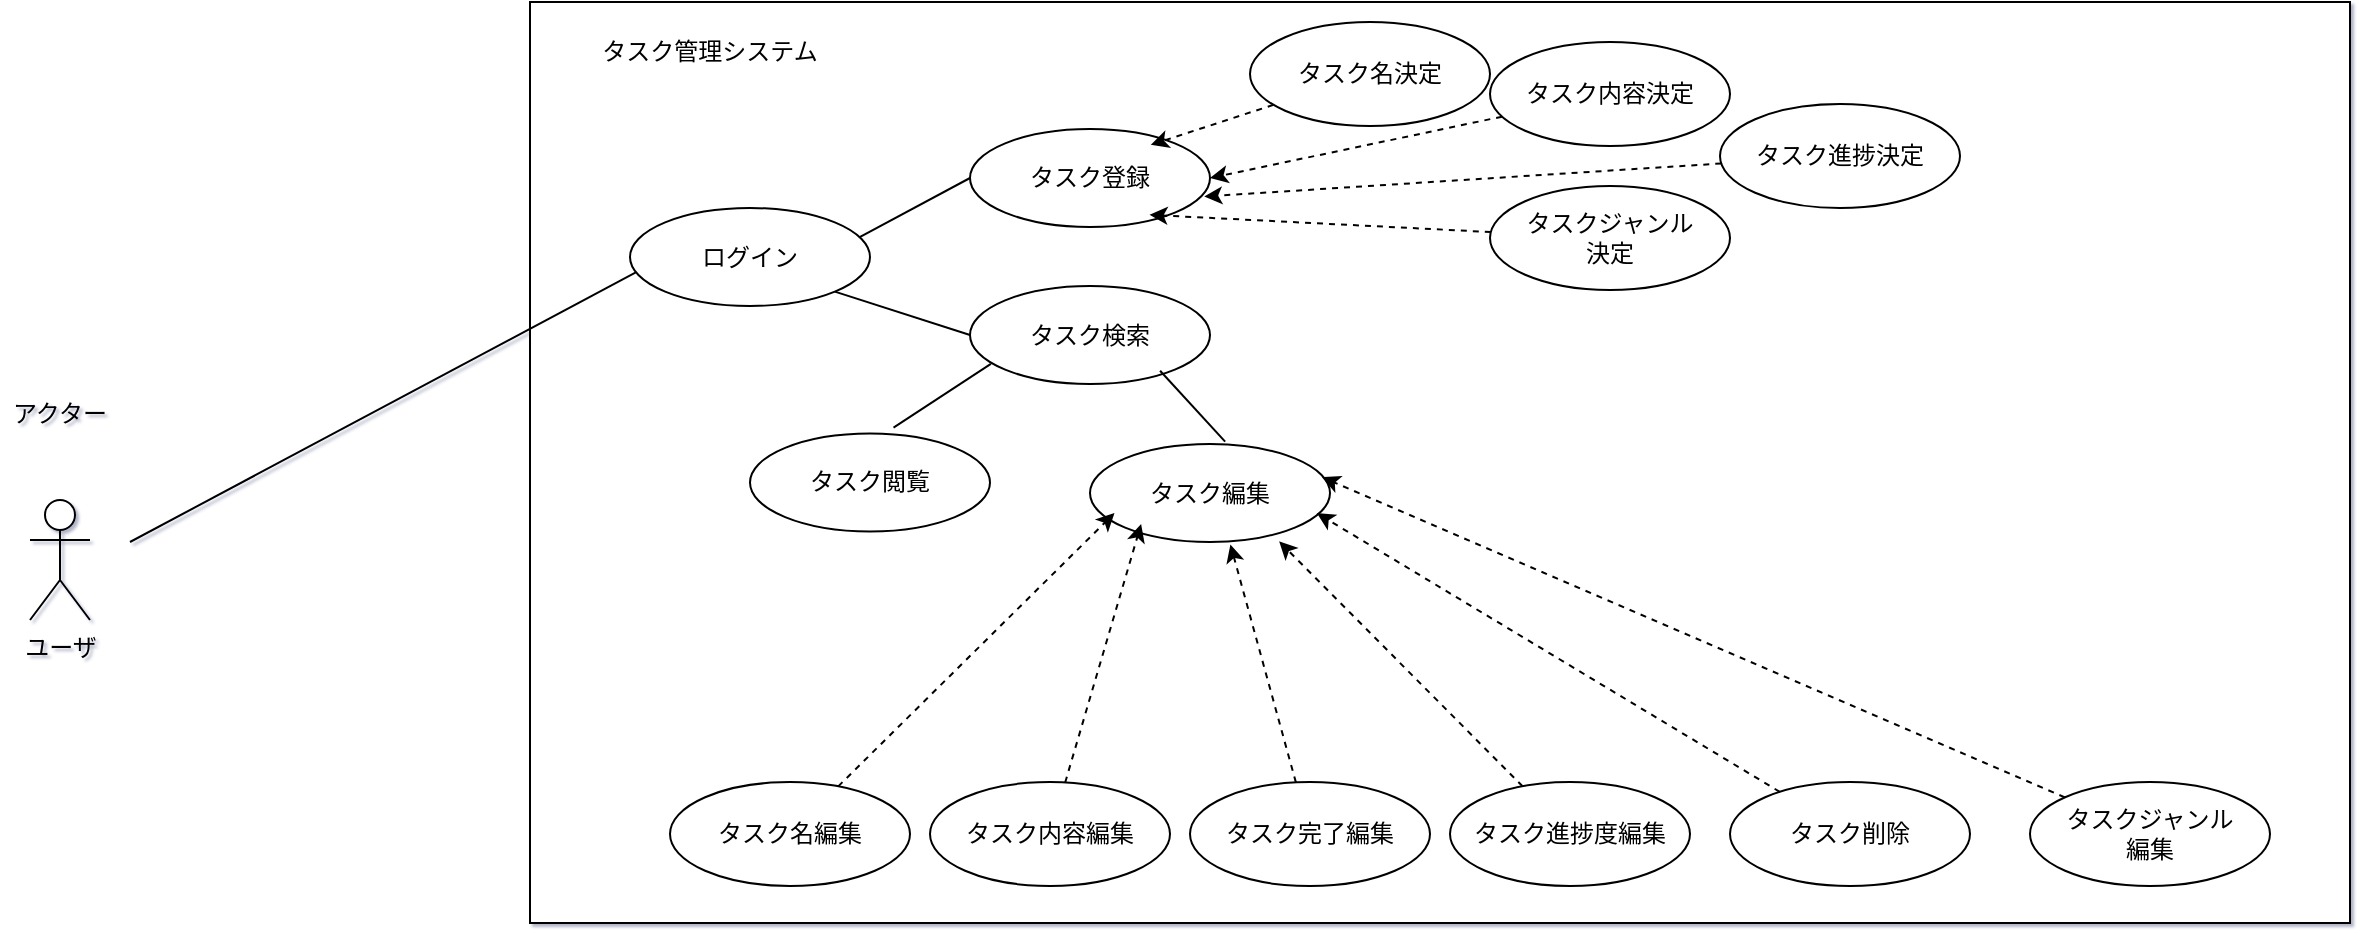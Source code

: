 <mxfile>
    <diagram id="E-xOn_eW-BrYlavdOUFD" name="ページ1">
        <mxGraphModel dx="1066" dy="713" grid="1" gridSize="10" guides="1" tooltips="1" connect="1" arrows="1" fold="1" page="1" pageScale="1" pageWidth="827" pageHeight="1169" background="#FFFFFF" math="0" shadow="1">
            <root>
                <mxCell id="0"/>
                <mxCell id="1" parent="0"/>
                <mxCell id="2" value="ユーザ" style="shape=umlActor;verticalLabelPosition=bottom;verticalAlign=top;html=1;outlineConnect=0;" parent="1" vertex="1">
                    <mxGeometry x="30" y="279" width="30" height="60" as="geometry"/>
                </mxCell>
                <mxCell id="6" value="" style="whiteSpace=wrap;html=1;" parent="1" vertex="1">
                    <mxGeometry x="280" y="30" width="910" height="460.5" as="geometry"/>
                </mxCell>
                <mxCell id="7" value="タスク管理システム" style="text;html=1;align=center;verticalAlign=middle;whiteSpace=wrap;rounded=0;" parent="1" vertex="1">
                    <mxGeometry x="300" y="40" width="140" height="30" as="geometry"/>
                </mxCell>
                <mxCell id="12" value="" style="endArrow=none;html=1;fontFamily=Helvetica;fontSize=12;fontColor=default;entryX=0.036;entryY=0.642;entryDx=0;entryDy=0;entryPerimeter=0;" parent="1" target="28" edge="1">
                    <mxGeometry width="50" height="50" relative="1" as="geometry">
                        <mxPoint x="80" y="300" as="sourcePoint"/>
                        <mxPoint x="310" y="269.5" as="targetPoint"/>
                    </mxGeometry>
                </mxCell>
                <mxCell id="21" value="アクター" style="text;html=1;align=center;verticalAlign=middle;whiteSpace=wrap;rounded=0;fontFamily=Helvetica;fontSize=12;fontColor=default;" parent="1" vertex="1">
                    <mxGeometry x="15" y="221" width="60" height="30" as="geometry"/>
                </mxCell>
                <mxCell id="25" value="&lt;span style=&quot;color: rgb(0, 0, 0);&quot;&gt;タスク閲覧&lt;/span&gt;" style="ellipse;whiteSpace=wrap;html=1;strokeColor=default;align=center;verticalAlign=middle;fontFamily=Helvetica;fontSize=12;fontColor=default;fillColor=default;" parent="1" vertex="1">
                    <mxGeometry x="390" y="245.75" width="120" height="49" as="geometry"/>
                </mxCell>
                <mxCell id="26" value="&lt;span style=&quot;color: rgb(0, 0, 0);&quot;&gt;タスク検索&lt;/span&gt;" style="ellipse;whiteSpace=wrap;html=1;strokeColor=default;align=center;verticalAlign=middle;fontFamily=Helvetica;fontSize=12;fontColor=default;fillColor=default;" parent="1" vertex="1">
                    <mxGeometry x="500" y="172" width="120" height="49" as="geometry"/>
                </mxCell>
                <mxCell id="27" value="&lt;span style=&quot;color: rgb(0, 0, 0);&quot;&gt;タスク登録&lt;/span&gt;" style="ellipse;whiteSpace=wrap;html=1;strokeColor=default;align=center;verticalAlign=middle;fontFamily=Helvetica;fontSize=12;fontColor=default;fillColor=default;" parent="1" vertex="1">
                    <mxGeometry x="500" y="93.5" width="120" height="49" as="geometry"/>
                </mxCell>
                <mxCell id="28" value="&lt;span style=&quot;color: rgb(0, 0, 0);&quot;&gt;ログイン&lt;/span&gt;" style="ellipse;whiteSpace=wrap;html=1;strokeColor=default;align=center;verticalAlign=middle;fontFamily=Helvetica;fontSize=12;fontColor=default;fillColor=default;" parent="1" vertex="1">
                    <mxGeometry x="330" y="133" width="120" height="49" as="geometry"/>
                </mxCell>
                <mxCell id="30" value="" style="endArrow=none;html=1;fontFamily=Helvetica;fontSize=12;fontColor=default;entryX=0;entryY=0.5;entryDx=0;entryDy=0;exitX=1;exitY=1;exitDx=0;exitDy=0;" parent="1" source="28" target="26" edge="1">
                    <mxGeometry width="50" height="50" relative="1" as="geometry">
                        <mxPoint x="430" y="270" as="sourcePoint"/>
                        <mxPoint x="480" y="220" as="targetPoint"/>
                    </mxGeometry>
                </mxCell>
                <mxCell id="31" value="" style="endArrow=none;html=1;fontFamily=Helvetica;fontSize=12;fontColor=default;entryX=0;entryY=0.5;entryDx=0;entryDy=0;exitX=0.957;exitY=0.296;exitDx=0;exitDy=0;exitPerimeter=0;" parent="1" source="28" target="27" edge="1">
                    <mxGeometry width="50" height="50" relative="1" as="geometry">
                        <mxPoint x="370" y="380" as="sourcePoint"/>
                        <mxPoint x="420" y="330" as="targetPoint"/>
                    </mxGeometry>
                </mxCell>
                <mxCell id="32" value="&lt;span style=&quot;color: rgb(0, 0, 0);&quot;&gt;タスク編集&lt;/span&gt;" style="ellipse;whiteSpace=wrap;html=1;strokeColor=default;align=center;verticalAlign=middle;fontFamily=Helvetica;fontSize=12;fontColor=default;fillColor=default;" parent="1" vertex="1">
                    <mxGeometry x="560" y="251" width="120" height="49" as="geometry"/>
                </mxCell>
                <mxCell id="33" value="" style="endArrow=none;html=1;fontFamily=Helvetica;fontSize=12;fontColor=default;exitX=0.598;exitY=-0.06;exitDx=0;exitDy=0;exitPerimeter=0;entryX=0.087;entryY=0.794;entryDx=0;entryDy=0;entryPerimeter=0;" parent="1" source="25" target="26" edge="1">
                    <mxGeometry width="50" height="50" relative="1" as="geometry">
                        <mxPoint x="460" y="260" as="sourcePoint"/>
                        <mxPoint x="510" y="210" as="targetPoint"/>
                    </mxGeometry>
                </mxCell>
                <mxCell id="34" value="" style="endArrow=none;html=1;fontFamily=Helvetica;fontSize=12;fontColor=default;exitX=0.563;exitY=-0.024;exitDx=0;exitDy=0;exitPerimeter=0;entryX=0.792;entryY=0.865;entryDx=0;entryDy=0;entryPerimeter=0;" parent="1" source="32" target="26" edge="1">
                    <mxGeometry width="50" height="50" relative="1" as="geometry">
                        <mxPoint x="620" y="246" as="sourcePoint"/>
                        <mxPoint x="668" y="212.75" as="targetPoint"/>
                    </mxGeometry>
                </mxCell>
                <mxCell id="36" value="タスク内容編集" style="ellipse;whiteSpace=wrap;html=1;strokeColor=default;align=center;verticalAlign=middle;fontFamily=Helvetica;fontSize=12;fontColor=default;fillColor=default;" parent="1" vertex="1">
                    <mxGeometry x="480" y="420" width="120" height="52" as="geometry"/>
                </mxCell>
                <mxCell id="37" value="タスク名編集" style="ellipse;whiteSpace=wrap;html=1;strokeColor=default;align=center;verticalAlign=middle;fontFamily=Helvetica;fontSize=12;fontColor=default;fillColor=default;" parent="1" vertex="1">
                    <mxGeometry x="350" y="420" width="120" height="52" as="geometry"/>
                </mxCell>
                <mxCell id="38" value="タスク完了編集" style="ellipse;whiteSpace=wrap;html=1;strokeColor=default;align=center;verticalAlign=middle;fontFamily=Helvetica;fontSize=12;fontColor=default;fillColor=default;" parent="1" vertex="1">
                    <mxGeometry x="610" y="420" width="120" height="52" as="geometry"/>
                </mxCell>
                <mxCell id="39" value="タスク進捗度編集" style="ellipse;whiteSpace=wrap;html=1;strokeColor=default;align=center;verticalAlign=middle;fontFamily=Helvetica;fontSize=12;fontColor=default;fillColor=default;" parent="1" vertex="1">
                    <mxGeometry x="740" y="420" width="120" height="52" as="geometry"/>
                </mxCell>
                <mxCell id="40" value="タスク削除" style="ellipse;whiteSpace=wrap;html=1;strokeColor=default;align=center;verticalAlign=middle;fontFamily=Helvetica;fontSize=12;fontColor=default;fillColor=default;" parent="1" vertex="1">
                    <mxGeometry x="880" y="420" width="120" height="52" as="geometry"/>
                </mxCell>
                <mxCell id="47" style="edgeStyle=none;html=1;entryX=0.102;entryY=0.705;entryDx=0;entryDy=0;entryPerimeter=0;fontFamily=Helvetica;fontSize=12;fontColor=default;dashed=1;" parent="1" source="37" target="32" edge="1">
                    <mxGeometry relative="1" as="geometry"/>
                </mxCell>
                <mxCell id="48" style="edgeStyle=none;html=1;entryX=0.213;entryY=0.817;entryDx=0;entryDy=0;entryPerimeter=0;fontFamily=Helvetica;fontSize=12;fontColor=default;dashed=1;" parent="1" source="36" target="32" edge="1">
                    <mxGeometry relative="1" as="geometry"/>
                </mxCell>
                <mxCell id="50" style="edgeStyle=none;html=1;entryX=0.585;entryY=1.025;entryDx=0;entryDy=0;entryPerimeter=0;fontFamily=Helvetica;fontSize=12;fontColor=default;dashed=1;" parent="1" source="38" target="32" edge="1">
                    <mxGeometry relative="1" as="geometry"/>
                </mxCell>
                <mxCell id="51" style="edgeStyle=none;html=1;entryX=0.788;entryY=0.993;entryDx=0;entryDy=0;entryPerimeter=0;fontFamily=Helvetica;fontSize=12;fontColor=default;dashed=1;" parent="1" source="39" target="32" edge="1">
                    <mxGeometry relative="1" as="geometry"/>
                </mxCell>
                <mxCell id="52" style="edgeStyle=none;html=1;entryX=0.945;entryY=0.705;entryDx=0;entryDy=0;entryPerimeter=0;fontFamily=Helvetica;fontSize=12;fontColor=default;dashed=1;" parent="1" source="40" target="32" edge="1">
                    <mxGeometry relative="1" as="geometry"/>
                </mxCell>
                <mxCell id="62" style="edgeStyle=none;html=1;entryX=1;entryY=0.5;entryDx=0;entryDy=0;dashed=1;" edge="1" parent="1" source="53" target="27">
                    <mxGeometry relative="1" as="geometry"/>
                </mxCell>
                <mxCell id="53" value="タスク内容決定" style="ellipse;whiteSpace=wrap;html=1;strokeColor=default;align=center;verticalAlign=middle;fontFamily=Helvetica;fontSize=12;fontColor=default;fillColor=default;" vertex="1" parent="1">
                    <mxGeometry x="760" y="50" width="120" height="52" as="geometry"/>
                </mxCell>
                <mxCell id="54" value="タスク名決定" style="ellipse;whiteSpace=wrap;html=1;strokeColor=default;align=center;verticalAlign=middle;fontFamily=Helvetica;fontSize=12;fontColor=default;fillColor=default;" vertex="1" parent="1">
                    <mxGeometry x="640" y="40" width="120" height="52" as="geometry"/>
                </mxCell>
                <mxCell id="56" value="タスク進捗決定" style="ellipse;whiteSpace=wrap;html=1;strokeColor=default;align=center;verticalAlign=middle;fontFamily=Helvetica;fontSize=12;fontColor=default;fillColor=default;" vertex="1" parent="1">
                    <mxGeometry x="875" y="81" width="120" height="52" as="geometry"/>
                </mxCell>
                <mxCell id="58" value="タスクジャンル&lt;div&gt;決定&lt;/div&gt;" style="ellipse;whiteSpace=wrap;html=1;strokeColor=default;align=center;verticalAlign=middle;fontFamily=Helvetica;fontSize=12;fontColor=default;fillColor=default;" vertex="1" parent="1">
                    <mxGeometry x="760" y="122" width="120" height="52" as="geometry"/>
                </mxCell>
                <mxCell id="59" value="タスクジャンル&lt;div&gt;編集&lt;/div&gt;" style="ellipse;whiteSpace=wrap;html=1;strokeColor=default;align=center;verticalAlign=middle;fontFamily=Helvetica;fontSize=12;fontColor=default;fillColor=default;" vertex="1" parent="1">
                    <mxGeometry x="1030" y="420" width="120" height="52" as="geometry"/>
                </mxCell>
                <mxCell id="60" style="edgeStyle=none;html=1;entryX=0.967;entryY=0.339;entryDx=0;entryDy=0;entryPerimeter=0;dashed=1;" edge="1" parent="1" source="59" target="32">
                    <mxGeometry relative="1" as="geometry"/>
                </mxCell>
                <mxCell id="61" style="edgeStyle=none;html=1;entryX=0.753;entryY=0.162;entryDx=0;entryDy=0;entryPerimeter=0;dashed=1;" edge="1" parent="1" source="54" target="27">
                    <mxGeometry relative="1" as="geometry"/>
                </mxCell>
                <mxCell id="63" style="edgeStyle=none;html=1;entryX=0.976;entryY=0.689;entryDx=0;entryDy=0;entryPerimeter=0;dashed=1;" edge="1" parent="1" source="56" target="27">
                    <mxGeometry relative="1" as="geometry"/>
                </mxCell>
                <mxCell id="64" style="edgeStyle=none;html=1;entryX=0.748;entryY=0.876;entryDx=0;entryDy=0;entryPerimeter=0;dashed=1;" edge="1" parent="1" source="58" target="27">
                    <mxGeometry relative="1" as="geometry"/>
                </mxCell>
            </root>
        </mxGraphModel>
    </diagram>
</mxfile>